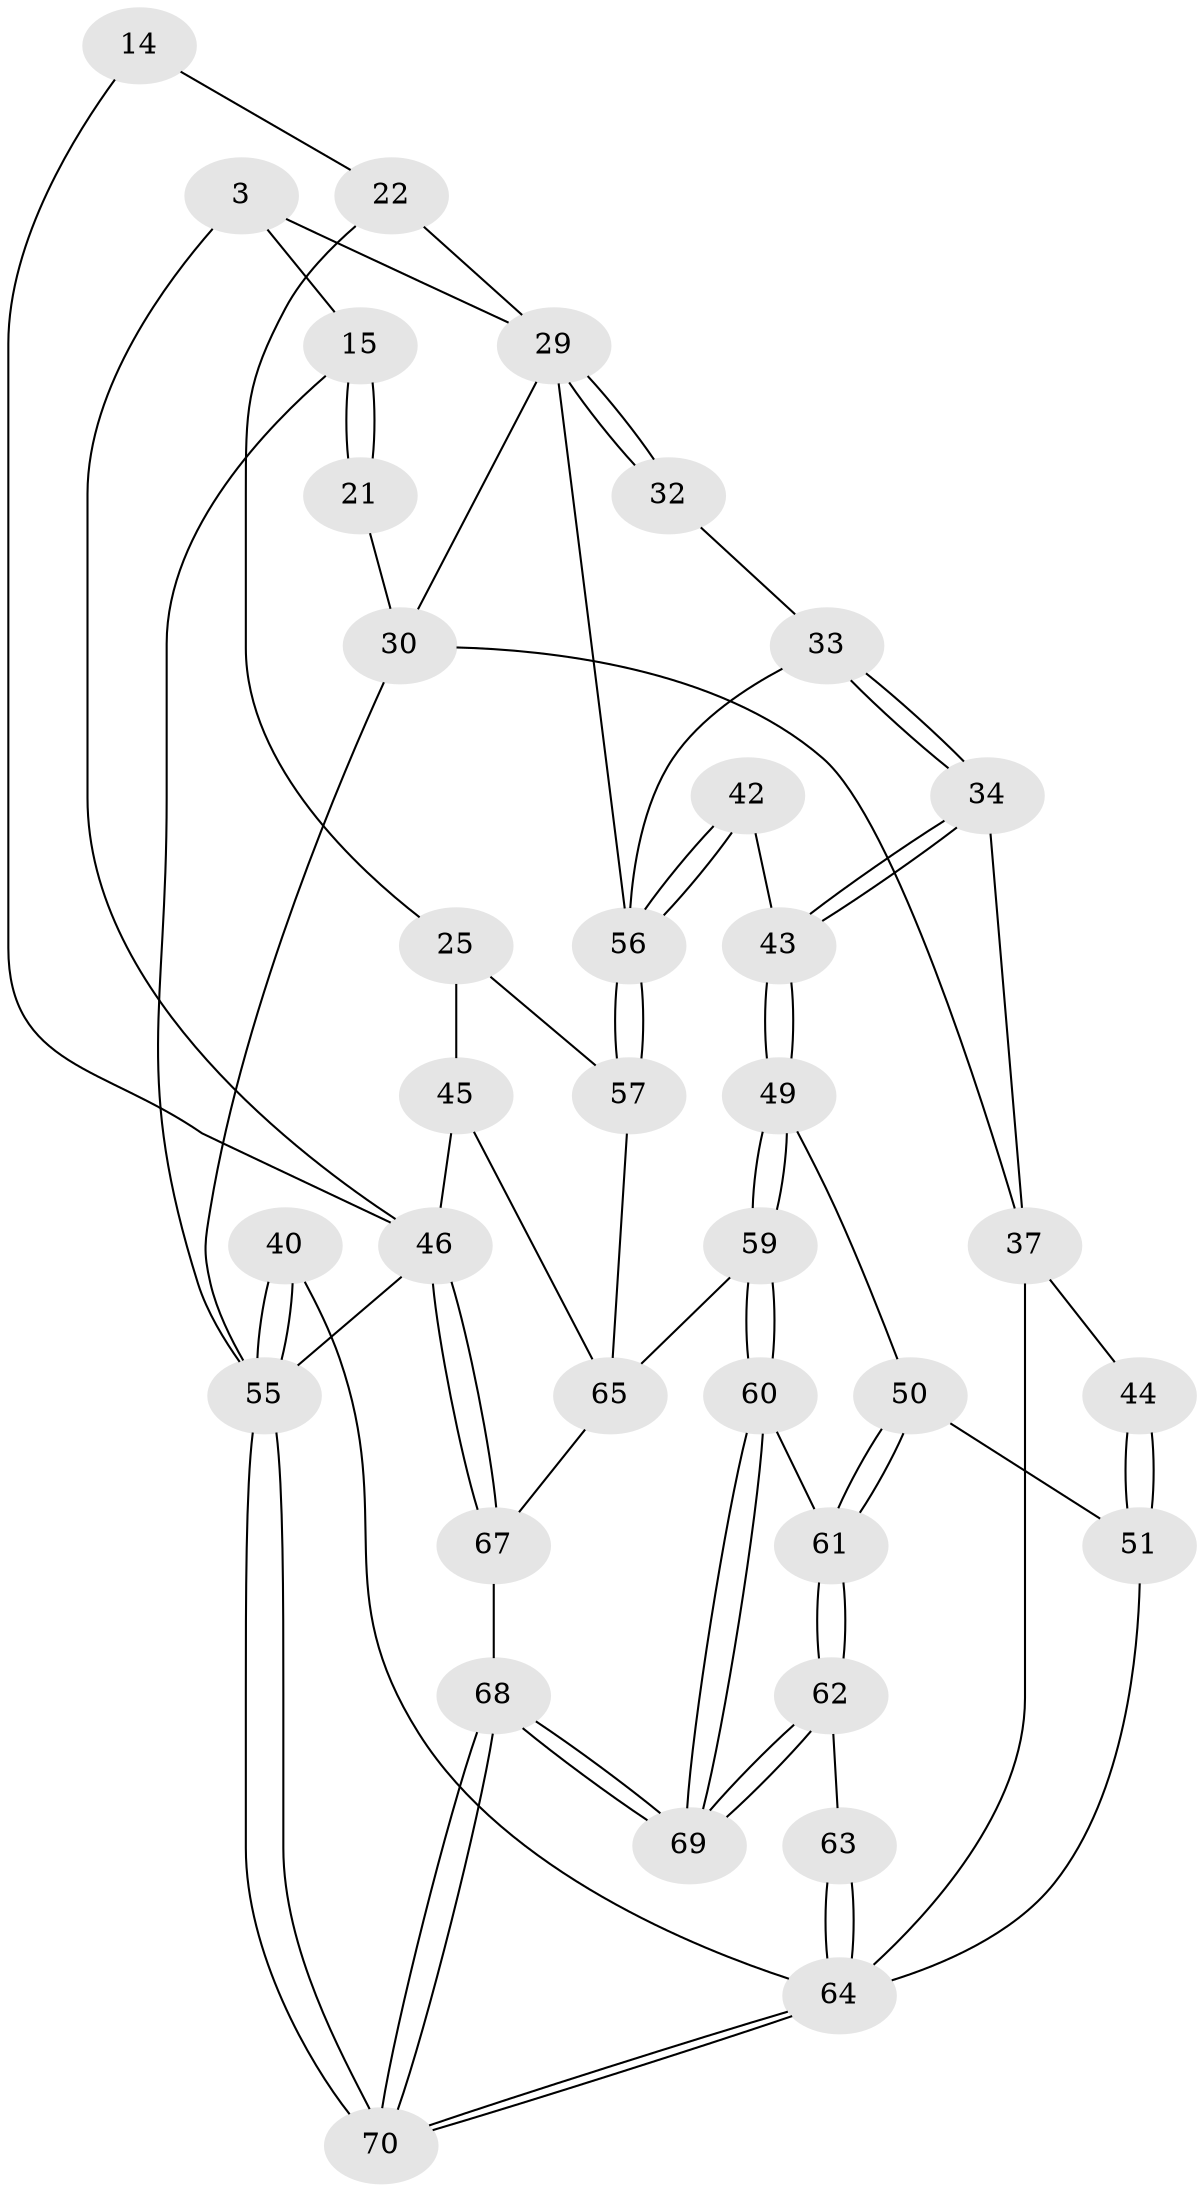 // original degree distribution, {3: 0.02857142857142857, 4: 0.2714285714285714, 6: 0.24285714285714285, 5: 0.45714285714285713}
// Generated by graph-tools (version 1.1) at 2025/00/03/09/25 05:00:52]
// undirected, 35 vertices, 76 edges
graph export_dot {
graph [start="1"]
  node [color=gray90,style=filled];
  3 [pos="+0.3279600682442897+0.15312209324438317",super="+2+1"];
  14 [pos="+0.4414852210316097+0",super="+13"];
  15 [pos="+0.10236725647582204+0.11899875278205789",super="+7+8"];
  21 [pos="+0.146404531859909+0.24320208150823197"];
  22 [pos="+0.7950803400171371+0.12806024257643087",super="+16"];
  25 [pos="+0.8171431148415158+0.4527748520610853",super="+24"];
  29 [pos="+0.5753719647255807+0.43450364811428416",super="+19"];
  30 [pos="+0.09175131596293323+0.3623455508387219",super="+20"];
  32 [pos="+0.25888909243525404+0.2943343989814356"];
  33 [pos="+0.2677032779516233+0.3908676531823795"];
  34 [pos="+0.24753485283319032+0.46812718797933356"];
  37 [pos="+0.0790173754819096+0.4462636085288901",super="+36+35"];
  40 [pos="+0+0.6819084278198259"];
  42 [pos="+0.46273076190905593+0.5218772193110163"];
  43 [pos="+0.34681226142132865+0.562837064804876"];
  44 [pos="+0.1919327710864401+0.5034659861760599"];
  45 [pos="+1+0.2941876402458041",super="+23"];
  46 [pos="+1+1",super="+12+11"];
  49 [pos="+0.31371397274300383+0.636097270504874"];
  50 [pos="+0.31299782642285817+0.6366905671181879"];
  51 [pos="+0.10768844403436541+0.6440371819797358"];
  55 [pos="+0+1",super="+10+31"];
  56 [pos="+0.5785695702366148+0.49312790471631307",super="+27+41"];
  57 [pos="+0.5855643237905686+0.593215247250225",super="+54"];
  59 [pos="+0.5497202052154628+0.7796657626082611"];
  60 [pos="+0.4717190354858961+0.8309974353326647"];
  61 [pos="+0.29611805930863516+0.8550547639184779"];
  62 [pos="+0.26703785217375964+0.8727161334157152"];
  63 [pos="+0.26461458698321483+0.8738891895402623"];
  64 [pos="+0.20225842770146107+1",super="+39+38+52"];
  65 [pos="+0.5848266472628783+0.7841644291758821",super="+53+58"];
  67 [pos="+0.556403646453865+1",super="+66"];
  68 [pos="+0.4871000867006316+1"];
  69 [pos="+0.46419293741136086+1"];
  70 [pos="+0.14329862986940123+1"];
  3 -- 15 [weight=2];
  3 -- 46;
  3 -- 29;
  14 -- 22 [weight=2];
  14 -- 46 [weight=2];
  15 -- 21 [weight=2];
  15 -- 21;
  15 -- 55;
  21 -- 30;
  22 -- 25;
  22 -- 29;
  25 -- 45 [weight=2];
  25 -- 57;
  29 -- 32 [weight=2];
  29 -- 32;
  29 -- 56;
  29 -- 30;
  30 -- 55;
  30 -- 37;
  32 -- 33;
  33 -- 34;
  33 -- 34;
  33 -- 56;
  34 -- 43;
  34 -- 43;
  34 -- 37;
  37 -- 44 [weight=2];
  37 -- 64;
  40 -- 55 [weight=2];
  40 -- 55;
  40 -- 64;
  42 -- 43;
  42 -- 56 [weight=2];
  42 -- 56;
  43 -- 49;
  43 -- 49;
  44 -- 51;
  44 -- 51;
  45 -- 46;
  45 -- 65;
  46 -- 67 [weight=2];
  46 -- 67;
  46 -- 55 [weight=3];
  49 -- 50;
  49 -- 59;
  49 -- 59;
  50 -- 51;
  50 -- 61;
  50 -- 61;
  51 -- 64;
  55 -- 70;
  55 -- 70;
  56 -- 57 [weight=2];
  56 -- 57;
  57 -- 65 [weight=2];
  59 -- 60;
  59 -- 60;
  59 -- 65;
  60 -- 61;
  60 -- 69;
  60 -- 69;
  61 -- 62;
  61 -- 62;
  62 -- 63;
  62 -- 69;
  62 -- 69;
  63 -- 64 [weight=2];
  63 -- 64;
  64 -- 70;
  64 -- 70;
  65 -- 67 [weight=2];
  67 -- 68;
  68 -- 69;
  68 -- 69;
  68 -- 70;
  68 -- 70;
}
